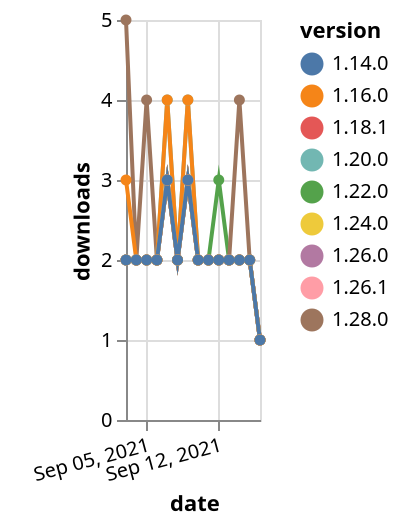 {"$schema": "https://vega.github.io/schema/vega-lite/v5.json", "description": "A simple bar chart with embedded data.", "data": {"values": [{"date": "2021-09-03", "total": 1523, "delta": 2, "version": "1.22.0"}, {"date": "2021-09-04", "total": 1525, "delta": 2, "version": "1.22.0"}, {"date": "2021-09-05", "total": 1527, "delta": 2, "version": "1.22.0"}, {"date": "2021-09-06", "total": 1529, "delta": 2, "version": "1.22.0"}, {"date": "2021-09-07", "total": 1532, "delta": 3, "version": "1.22.0"}, {"date": "2021-09-08", "total": 1534, "delta": 2, "version": "1.22.0"}, {"date": "2021-09-09", "total": 1537, "delta": 3, "version": "1.22.0"}, {"date": "2021-09-10", "total": 1539, "delta": 2, "version": "1.22.0"}, {"date": "2021-09-11", "total": 1541, "delta": 2, "version": "1.22.0"}, {"date": "2021-09-12", "total": 1544, "delta": 3, "version": "1.22.0"}, {"date": "2021-09-13", "total": 1546, "delta": 2, "version": "1.22.0"}, {"date": "2021-09-14", "total": 1548, "delta": 2, "version": "1.22.0"}, {"date": "2021-09-15", "total": 1550, "delta": 2, "version": "1.22.0"}, {"date": "2021-09-16", "total": 1551, "delta": 1, "version": "1.22.0"}, {"date": "2021-09-03", "total": 368, "delta": 2, "version": "1.26.1"}, {"date": "2021-09-04", "total": 370, "delta": 2, "version": "1.26.1"}, {"date": "2021-09-05", "total": 372, "delta": 2, "version": "1.26.1"}, {"date": "2021-09-06", "total": 374, "delta": 2, "version": "1.26.1"}, {"date": "2021-09-07", "total": 377, "delta": 3, "version": "1.26.1"}, {"date": "2021-09-08", "total": 379, "delta": 2, "version": "1.26.1"}, {"date": "2021-09-09", "total": 382, "delta": 3, "version": "1.26.1"}, {"date": "2021-09-10", "total": 384, "delta": 2, "version": "1.26.1"}, {"date": "2021-09-11", "total": 386, "delta": 2, "version": "1.26.1"}, {"date": "2021-09-12", "total": 388, "delta": 2, "version": "1.26.1"}, {"date": "2021-09-13", "total": 390, "delta": 2, "version": "1.26.1"}, {"date": "2021-09-14", "total": 392, "delta": 2, "version": "1.26.1"}, {"date": "2021-09-15", "total": 394, "delta": 2, "version": "1.26.1"}, {"date": "2021-09-16", "total": 395, "delta": 1, "version": "1.26.1"}, {"date": "2021-09-03", "total": 233, "delta": 5, "version": "1.28.0"}, {"date": "2021-09-04", "total": 235, "delta": 2, "version": "1.28.0"}, {"date": "2021-09-05", "total": 239, "delta": 4, "version": "1.28.0"}, {"date": "2021-09-06", "total": 241, "delta": 2, "version": "1.28.0"}, {"date": "2021-09-07", "total": 244, "delta": 3, "version": "1.28.0"}, {"date": "2021-09-08", "total": 246, "delta": 2, "version": "1.28.0"}, {"date": "2021-09-09", "total": 249, "delta": 3, "version": "1.28.0"}, {"date": "2021-09-10", "total": 251, "delta": 2, "version": "1.28.0"}, {"date": "2021-09-11", "total": 253, "delta": 2, "version": "1.28.0"}, {"date": "2021-09-12", "total": 255, "delta": 2, "version": "1.28.0"}, {"date": "2021-09-13", "total": 257, "delta": 2, "version": "1.28.0"}, {"date": "2021-09-14", "total": 261, "delta": 4, "version": "1.28.0"}, {"date": "2021-09-15", "total": 263, "delta": 2, "version": "1.28.0"}, {"date": "2021-09-16", "total": 264, "delta": 1, "version": "1.28.0"}, {"date": "2021-09-03", "total": 675, "delta": 2, "version": "1.26.0"}, {"date": "2021-09-04", "total": 677, "delta": 2, "version": "1.26.0"}, {"date": "2021-09-05", "total": 679, "delta": 2, "version": "1.26.0"}, {"date": "2021-09-06", "total": 681, "delta": 2, "version": "1.26.0"}, {"date": "2021-09-07", "total": 684, "delta": 3, "version": "1.26.0"}, {"date": "2021-09-08", "total": 686, "delta": 2, "version": "1.26.0"}, {"date": "2021-09-09", "total": 689, "delta": 3, "version": "1.26.0"}, {"date": "2021-09-10", "total": 691, "delta": 2, "version": "1.26.0"}, {"date": "2021-09-11", "total": 693, "delta": 2, "version": "1.26.0"}, {"date": "2021-09-12", "total": 695, "delta": 2, "version": "1.26.0"}, {"date": "2021-09-13", "total": 697, "delta": 2, "version": "1.26.0"}, {"date": "2021-09-14", "total": 699, "delta": 2, "version": "1.26.0"}, {"date": "2021-09-15", "total": 701, "delta": 2, "version": "1.26.0"}, {"date": "2021-09-16", "total": 702, "delta": 1, "version": "1.26.0"}, {"date": "2021-09-03", "total": 2042, "delta": 2, "version": "1.20.0"}, {"date": "2021-09-04", "total": 2044, "delta": 2, "version": "1.20.0"}, {"date": "2021-09-05", "total": 2046, "delta": 2, "version": "1.20.0"}, {"date": "2021-09-06", "total": 2048, "delta": 2, "version": "1.20.0"}, {"date": "2021-09-07", "total": 2052, "delta": 4, "version": "1.20.0"}, {"date": "2021-09-08", "total": 2054, "delta": 2, "version": "1.20.0"}, {"date": "2021-09-09", "total": 2058, "delta": 4, "version": "1.20.0"}, {"date": "2021-09-10", "total": 2060, "delta": 2, "version": "1.20.0"}, {"date": "2021-09-11", "total": 2062, "delta": 2, "version": "1.20.0"}, {"date": "2021-09-12", "total": 2064, "delta": 2, "version": "1.20.0"}, {"date": "2021-09-13", "total": 2066, "delta": 2, "version": "1.20.0"}, {"date": "2021-09-14", "total": 2068, "delta": 2, "version": "1.20.0"}, {"date": "2021-09-15", "total": 2070, "delta": 2, "version": "1.20.0"}, {"date": "2021-09-16", "total": 2071, "delta": 1, "version": "1.20.0"}, {"date": "2021-09-03", "total": 2545, "delta": 3, "version": "1.16.0"}, {"date": "2021-09-04", "total": 2547, "delta": 2, "version": "1.16.0"}, {"date": "2021-09-05", "total": 2549, "delta": 2, "version": "1.16.0"}, {"date": "2021-09-06", "total": 2551, "delta": 2, "version": "1.16.0"}, {"date": "2021-09-07", "total": 2555, "delta": 4, "version": "1.16.0"}, {"date": "2021-09-08", "total": 2557, "delta": 2, "version": "1.16.0"}, {"date": "2021-09-09", "total": 2561, "delta": 4, "version": "1.16.0"}, {"date": "2021-09-10", "total": 2563, "delta": 2, "version": "1.16.0"}, {"date": "2021-09-11", "total": 2565, "delta": 2, "version": "1.16.0"}, {"date": "2021-09-12", "total": 2567, "delta": 2, "version": "1.16.0"}, {"date": "2021-09-13", "total": 2569, "delta": 2, "version": "1.16.0"}, {"date": "2021-09-14", "total": 2571, "delta": 2, "version": "1.16.0"}, {"date": "2021-09-15", "total": 2573, "delta": 2, "version": "1.16.0"}, {"date": "2021-09-16", "total": 2574, "delta": 1, "version": "1.16.0"}, {"date": "2021-09-03", "total": 2117, "delta": 2, "version": "1.18.1"}, {"date": "2021-09-04", "total": 2119, "delta": 2, "version": "1.18.1"}, {"date": "2021-09-05", "total": 2121, "delta": 2, "version": "1.18.1"}, {"date": "2021-09-06", "total": 2123, "delta": 2, "version": "1.18.1"}, {"date": "2021-09-07", "total": 2126, "delta": 3, "version": "1.18.1"}, {"date": "2021-09-08", "total": 2128, "delta": 2, "version": "1.18.1"}, {"date": "2021-09-09", "total": 2131, "delta": 3, "version": "1.18.1"}, {"date": "2021-09-10", "total": 2133, "delta": 2, "version": "1.18.1"}, {"date": "2021-09-11", "total": 2135, "delta": 2, "version": "1.18.1"}, {"date": "2021-09-12", "total": 2137, "delta": 2, "version": "1.18.1"}, {"date": "2021-09-13", "total": 2139, "delta": 2, "version": "1.18.1"}, {"date": "2021-09-14", "total": 2141, "delta": 2, "version": "1.18.1"}, {"date": "2021-09-15", "total": 2143, "delta": 2, "version": "1.18.1"}, {"date": "2021-09-16", "total": 2144, "delta": 1, "version": "1.18.1"}, {"date": "2021-09-03", "total": 1039, "delta": 2, "version": "1.24.0"}, {"date": "2021-09-04", "total": 1041, "delta": 2, "version": "1.24.0"}, {"date": "2021-09-05", "total": 1043, "delta": 2, "version": "1.24.0"}, {"date": "2021-09-06", "total": 1045, "delta": 2, "version": "1.24.0"}, {"date": "2021-09-07", "total": 1048, "delta": 3, "version": "1.24.0"}, {"date": "2021-09-08", "total": 1050, "delta": 2, "version": "1.24.0"}, {"date": "2021-09-09", "total": 1053, "delta": 3, "version": "1.24.0"}, {"date": "2021-09-10", "total": 1055, "delta": 2, "version": "1.24.0"}, {"date": "2021-09-11", "total": 1057, "delta": 2, "version": "1.24.0"}, {"date": "2021-09-12", "total": 1059, "delta": 2, "version": "1.24.0"}, {"date": "2021-09-13", "total": 1061, "delta": 2, "version": "1.24.0"}, {"date": "2021-09-14", "total": 1063, "delta": 2, "version": "1.24.0"}, {"date": "2021-09-15", "total": 1065, "delta": 2, "version": "1.24.0"}, {"date": "2021-09-16", "total": 1066, "delta": 1, "version": "1.24.0"}, {"date": "2021-09-03", "total": 2376, "delta": 2, "version": "1.14.0"}, {"date": "2021-09-04", "total": 2378, "delta": 2, "version": "1.14.0"}, {"date": "2021-09-05", "total": 2380, "delta": 2, "version": "1.14.0"}, {"date": "2021-09-06", "total": 2382, "delta": 2, "version": "1.14.0"}, {"date": "2021-09-07", "total": 2385, "delta": 3, "version": "1.14.0"}, {"date": "2021-09-08", "total": 2387, "delta": 2, "version": "1.14.0"}, {"date": "2021-09-09", "total": 2390, "delta": 3, "version": "1.14.0"}, {"date": "2021-09-10", "total": 2392, "delta": 2, "version": "1.14.0"}, {"date": "2021-09-11", "total": 2394, "delta": 2, "version": "1.14.0"}, {"date": "2021-09-12", "total": 2396, "delta": 2, "version": "1.14.0"}, {"date": "2021-09-13", "total": 2398, "delta": 2, "version": "1.14.0"}, {"date": "2021-09-14", "total": 2400, "delta": 2, "version": "1.14.0"}, {"date": "2021-09-15", "total": 2402, "delta": 2, "version": "1.14.0"}, {"date": "2021-09-16", "total": 2403, "delta": 1, "version": "1.14.0"}]}, "width": "container", "mark": {"type": "line", "point": {"filled": true}}, "encoding": {"x": {"field": "date", "type": "temporal", "timeUnit": "yearmonthdate", "title": "date", "axis": {"labelAngle": -15}}, "y": {"field": "delta", "type": "quantitative", "title": "downloads"}, "color": {"field": "version", "type": "nominal"}, "tooltip": {"field": "delta"}}}